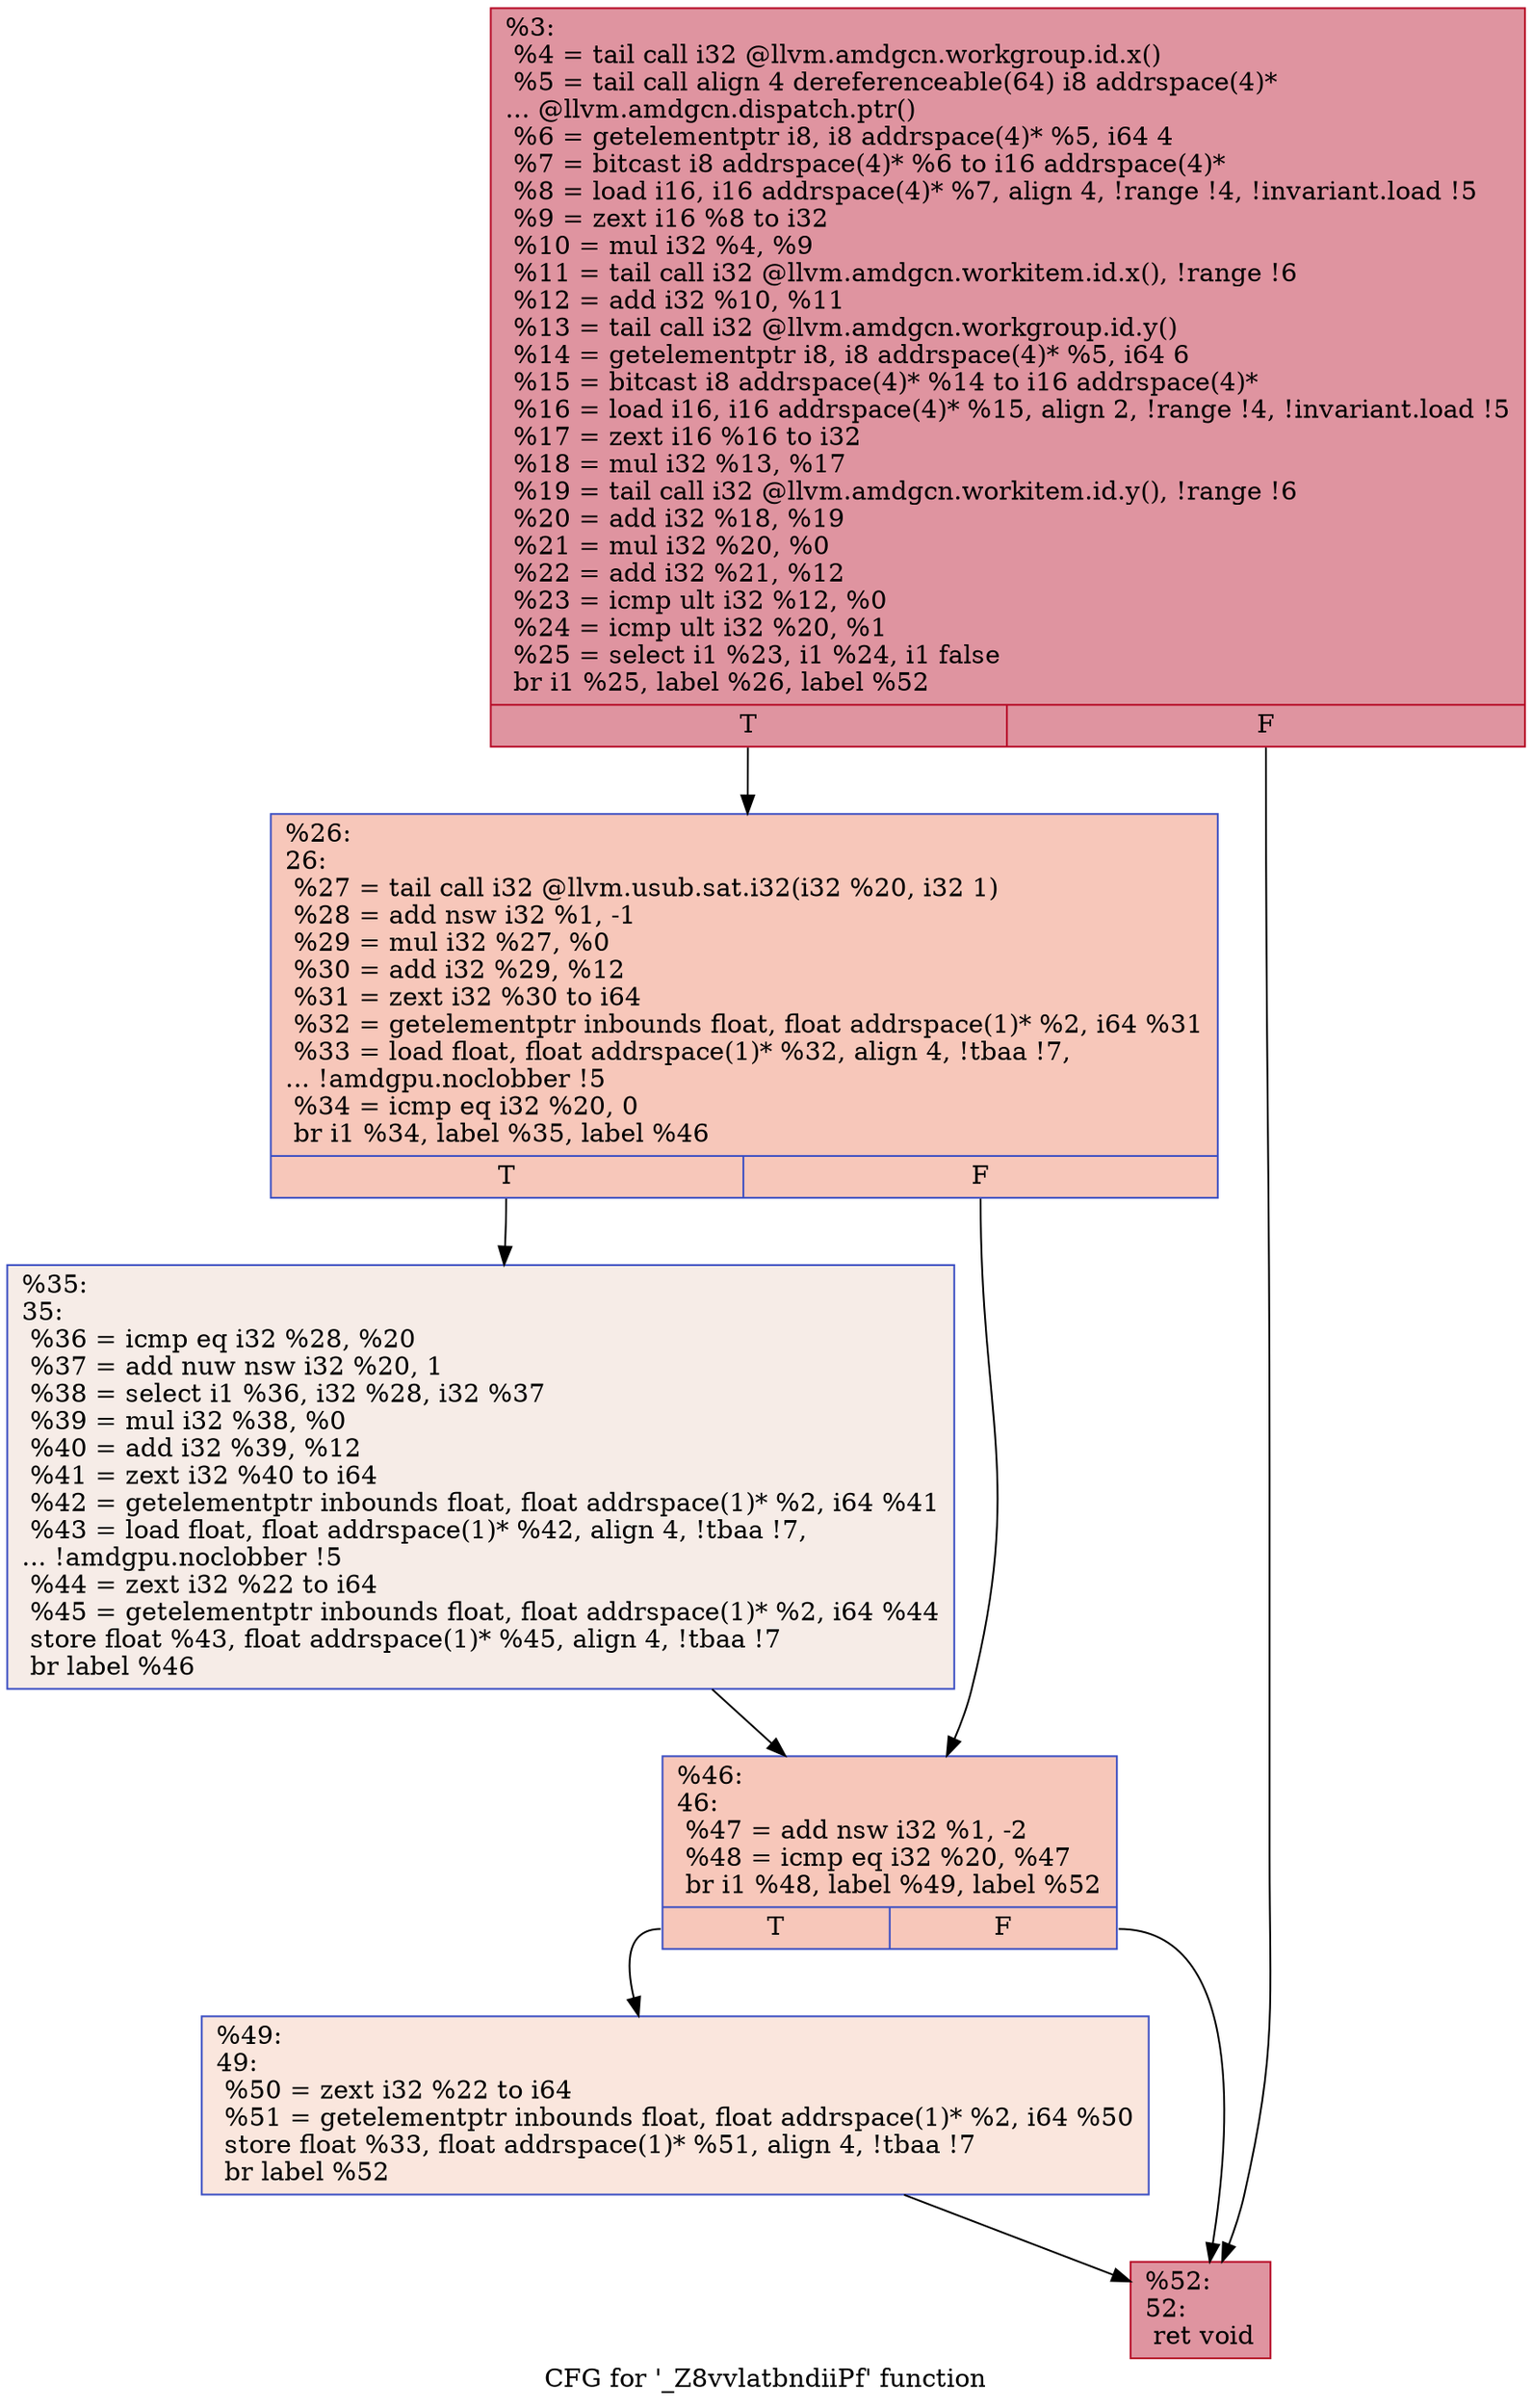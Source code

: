 digraph "CFG for '_Z8vvlatbndiiPf' function" {
	label="CFG for '_Z8vvlatbndiiPf' function";

	Node0x545a720 [shape=record,color="#b70d28ff", style=filled, fillcolor="#b70d2870",label="{%3:\l  %4 = tail call i32 @llvm.amdgcn.workgroup.id.x()\l  %5 = tail call align 4 dereferenceable(64) i8 addrspace(4)*\l... @llvm.amdgcn.dispatch.ptr()\l  %6 = getelementptr i8, i8 addrspace(4)* %5, i64 4\l  %7 = bitcast i8 addrspace(4)* %6 to i16 addrspace(4)*\l  %8 = load i16, i16 addrspace(4)* %7, align 4, !range !4, !invariant.load !5\l  %9 = zext i16 %8 to i32\l  %10 = mul i32 %4, %9\l  %11 = tail call i32 @llvm.amdgcn.workitem.id.x(), !range !6\l  %12 = add i32 %10, %11\l  %13 = tail call i32 @llvm.amdgcn.workgroup.id.y()\l  %14 = getelementptr i8, i8 addrspace(4)* %5, i64 6\l  %15 = bitcast i8 addrspace(4)* %14 to i16 addrspace(4)*\l  %16 = load i16, i16 addrspace(4)* %15, align 2, !range !4, !invariant.load !5\l  %17 = zext i16 %16 to i32\l  %18 = mul i32 %13, %17\l  %19 = tail call i32 @llvm.amdgcn.workitem.id.y(), !range !6\l  %20 = add i32 %18, %19\l  %21 = mul i32 %20, %0\l  %22 = add i32 %21, %12\l  %23 = icmp ult i32 %12, %0\l  %24 = icmp ult i32 %20, %1\l  %25 = select i1 %23, i1 %24, i1 false\l  br i1 %25, label %26, label %52\l|{<s0>T|<s1>F}}"];
	Node0x545a720:s0 -> Node0x545e300;
	Node0x545a720:s1 -> Node0x545e390;
	Node0x545e300 [shape=record,color="#3d50c3ff", style=filled, fillcolor="#ec7f6370",label="{%26:\l26:                                               \l  %27 = tail call i32 @llvm.usub.sat.i32(i32 %20, i32 1)\l  %28 = add nsw i32 %1, -1\l  %29 = mul i32 %27, %0\l  %30 = add i32 %29, %12\l  %31 = zext i32 %30 to i64\l  %32 = getelementptr inbounds float, float addrspace(1)* %2, i64 %31\l  %33 = load float, float addrspace(1)* %32, align 4, !tbaa !7,\l... !amdgpu.noclobber !5\l  %34 = icmp eq i32 %20, 0\l  br i1 %34, label %35, label %46\l|{<s0>T|<s1>F}}"];
	Node0x545e300:s0 -> Node0x545edf0;
	Node0x545e300:s1 -> Node0x545ee80;
	Node0x545edf0 [shape=record,color="#3d50c3ff", style=filled, fillcolor="#ead5c970",label="{%35:\l35:                                               \l  %36 = icmp eq i32 %28, %20\l  %37 = add nuw nsw i32 %20, 1\l  %38 = select i1 %36, i32 %28, i32 %37\l  %39 = mul i32 %38, %0\l  %40 = add i32 %39, %12\l  %41 = zext i32 %40 to i64\l  %42 = getelementptr inbounds float, float addrspace(1)* %2, i64 %41\l  %43 = load float, float addrspace(1)* %42, align 4, !tbaa !7,\l... !amdgpu.noclobber !5\l  %44 = zext i32 %22 to i64\l  %45 = getelementptr inbounds float, float addrspace(1)* %2, i64 %44\l  store float %43, float addrspace(1)* %45, align 4, !tbaa !7\l  br label %46\l}"];
	Node0x545edf0 -> Node0x545ee80;
	Node0x545ee80 [shape=record,color="#3d50c3ff", style=filled, fillcolor="#ec7f6370",label="{%46:\l46:                                               \l  %47 = add nsw i32 %1, -2\l  %48 = icmp eq i32 %20, %47\l  br i1 %48, label %49, label %52\l|{<s0>T|<s1>F}}"];
	Node0x545ee80:s0 -> Node0x545fda0;
	Node0x545ee80:s1 -> Node0x545e390;
	Node0x545fda0 [shape=record,color="#3d50c3ff", style=filled, fillcolor="#f3c7b170",label="{%49:\l49:                                               \l  %50 = zext i32 %22 to i64\l  %51 = getelementptr inbounds float, float addrspace(1)* %2, i64 %50\l  store float %33, float addrspace(1)* %51, align 4, !tbaa !7\l  br label %52\l}"];
	Node0x545fda0 -> Node0x545e390;
	Node0x545e390 [shape=record,color="#b70d28ff", style=filled, fillcolor="#b70d2870",label="{%52:\l52:                                               \l  ret void\l}"];
}
